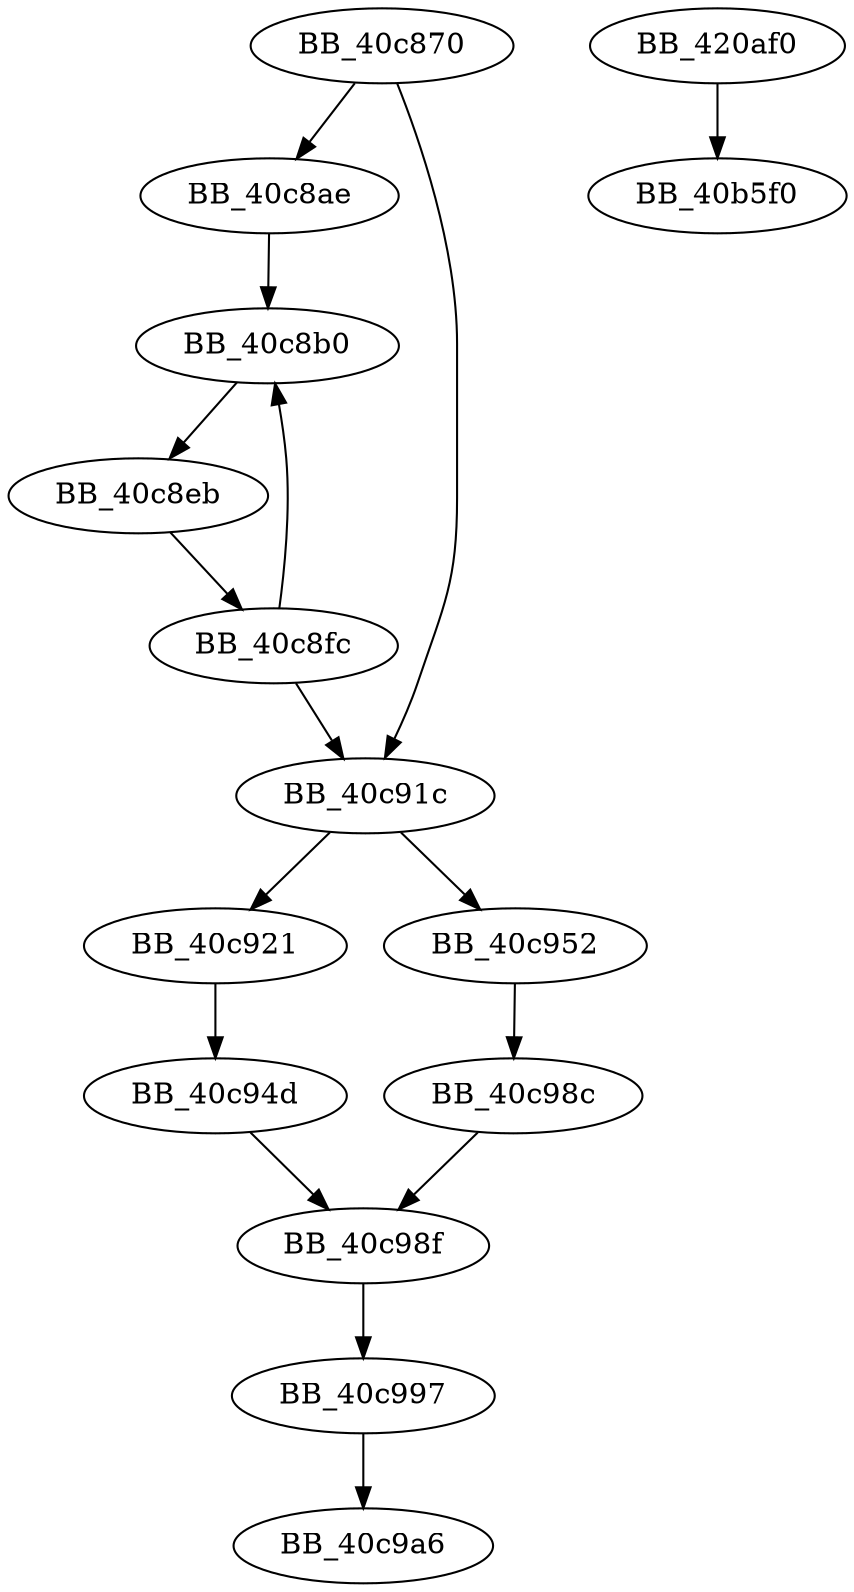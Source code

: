 DiGraph sub_40C870{
BB_40c870->BB_40c8ae
BB_40c870->BB_40c91c
BB_40c8ae->BB_40c8b0
BB_40c8b0->BB_40c8eb
BB_40c8eb->BB_40c8fc
BB_40c8fc->BB_40c8b0
BB_40c8fc->BB_40c91c
BB_40c91c->BB_40c921
BB_40c91c->BB_40c952
BB_40c921->BB_40c94d
BB_40c94d->BB_40c98f
BB_40c952->BB_40c98c
BB_40c98c->BB_40c98f
BB_40c98f->BB_40c997
BB_40c997->BB_40c9a6
BB_420af0->BB_40b5f0
}
